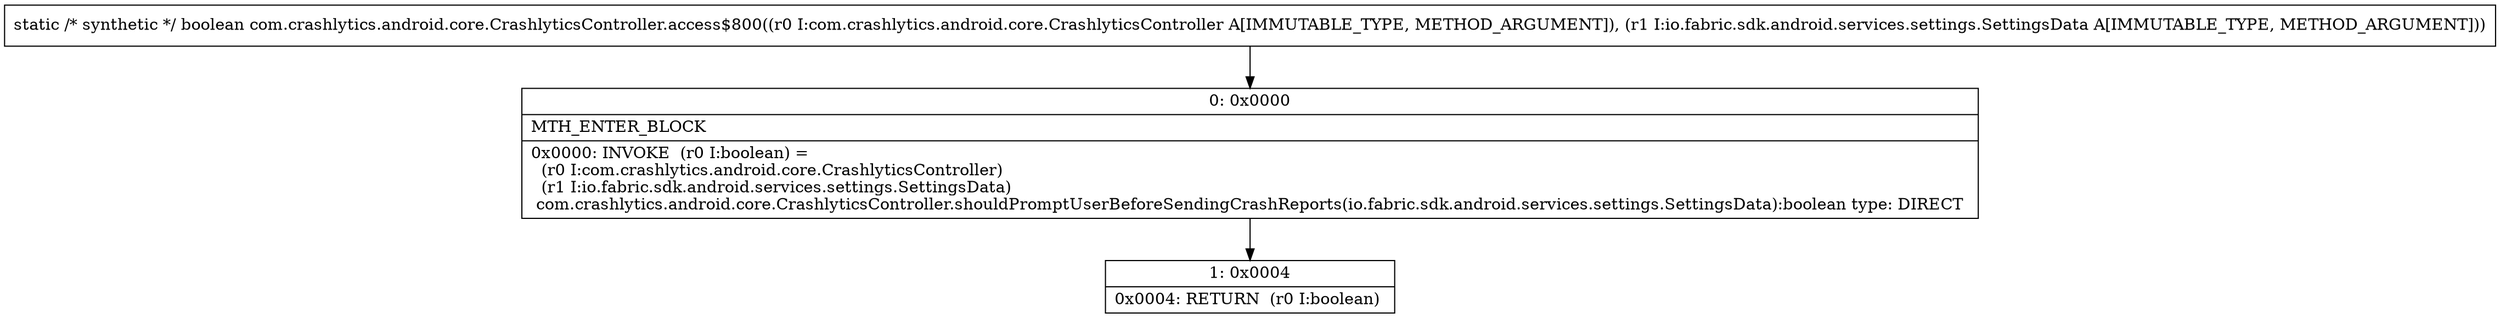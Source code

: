 digraph "CFG forcom.crashlytics.android.core.CrashlyticsController.access$800(Lcom\/crashlytics\/android\/core\/CrashlyticsController;Lio\/fabric\/sdk\/android\/services\/settings\/SettingsData;)Z" {
Node_0 [shape=record,label="{0\:\ 0x0000|MTH_ENTER_BLOCK\l|0x0000: INVOKE  (r0 I:boolean) = \l  (r0 I:com.crashlytics.android.core.CrashlyticsController)\l  (r1 I:io.fabric.sdk.android.services.settings.SettingsData)\l com.crashlytics.android.core.CrashlyticsController.shouldPromptUserBeforeSendingCrashReports(io.fabric.sdk.android.services.settings.SettingsData):boolean type: DIRECT \l}"];
Node_1 [shape=record,label="{1\:\ 0x0004|0x0004: RETURN  (r0 I:boolean) \l}"];
MethodNode[shape=record,label="{static \/* synthetic *\/ boolean com.crashlytics.android.core.CrashlyticsController.access$800((r0 I:com.crashlytics.android.core.CrashlyticsController A[IMMUTABLE_TYPE, METHOD_ARGUMENT]), (r1 I:io.fabric.sdk.android.services.settings.SettingsData A[IMMUTABLE_TYPE, METHOD_ARGUMENT])) }"];
MethodNode -> Node_0;
Node_0 -> Node_1;
}

